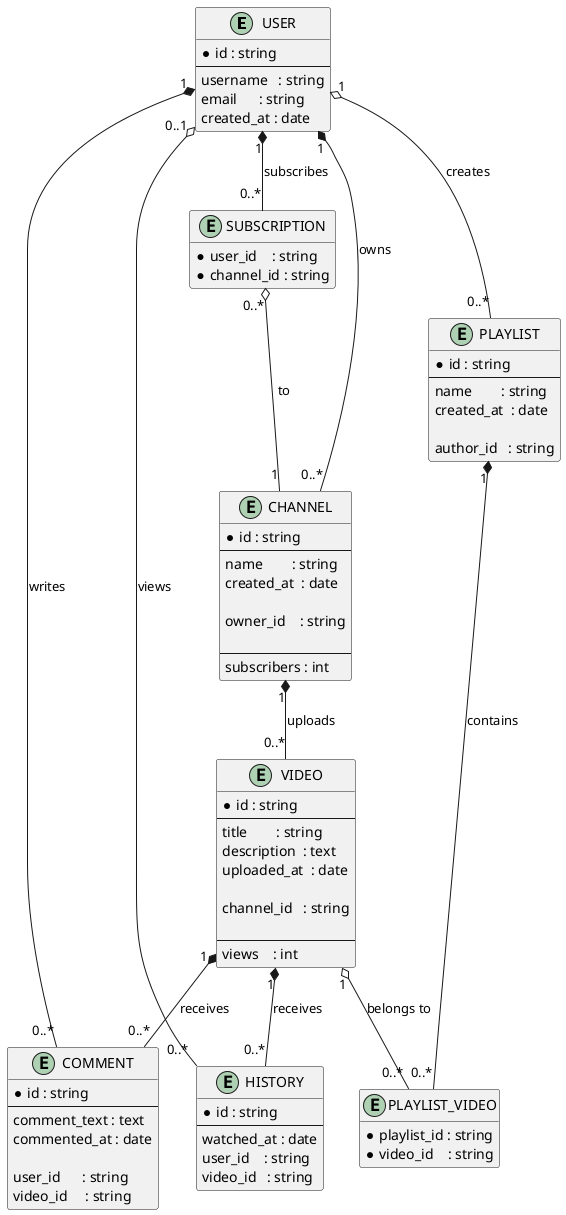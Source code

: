 @startuml
hide methods
hide stereotypes

entity "USER" as USER {
  * id : string
  --
  username   : string
  email      : string
  created_at : date
}

entity "VIDEO" as VIDEO {
  * id : string
  --
  title        : string
  description  : text
  uploaded_at  : date

  channel_id   : string

  --
  views    : int
}

entity "CHANNEL" as CHANNEL {
  * id : string
  --
  name        : string
  created_at  : date

  owner_id    : string

  --
  subscribers : int
}

entity "COMMENT" as COMMENT {
  * id : string
  --
  comment_text : text
  commented_at : date

  user_id      : string
  video_id     : string
}

entity "PLAYLIST" as PLAYLIST {
  * id : string
  --
  name        : string
  created_at  : date

  author_id   : string
}

entity "PLAYLIST_VIDEO" as PLAYLIST_VIDEO {
  * playlist_id : string
  * video_id    : string
}

entity "SUBSCRIPTION" as SUBSCRIPTION {
  * user_id    : string
  * channel_id : string
}

entity "HISTORY" as HISTORY {
  * id : string
  --
  watched_at : date
  user_id    : string
  video_id   : string
}

USER        "1" *-- "0..*" COMMENT      : writes
USER        "1" *-- "0..*" CHANNEL      : owns
USER        "1" o-- "0..*" PLAYLIST     : creates
USER        "1" *-- "0..*" SUBSCRIPTION : subscribes
USER     "0..1" o-- "0..*" HISTORY      : views

VIDEO    "1" *-- "0..*" COMMENT         : receives
VIDEO    "1" *-- "0..*" HISTORY         : receives

CHANNEL         "1" *-- "0..*" VIDEO    : uploads
SUBSCRIPTION "0..*" o-- "1"    CHANNEL  : to

PLAYLIST "1" *-- "0..*" PLAYLIST_VIDEO  : contains
VIDEO    "1" o-- "0..*" PLAYLIST_VIDEO  : belongs to
@enduml
